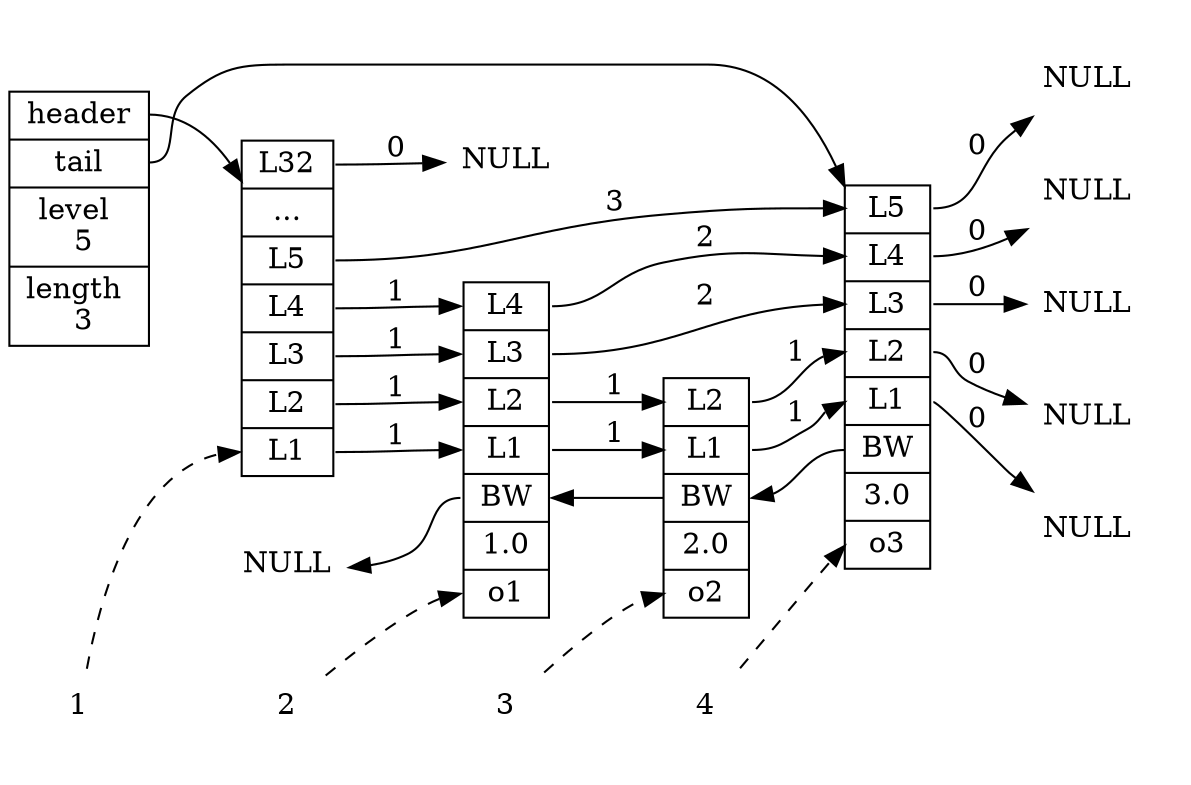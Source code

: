 digraph {

    rankdir = LR;

    node [shape = record, width = "0.5"];

    //

    l [label = " <header> header | <tail> tail | level \n 5 | length \n 3 "];

    subgraph cluster_nodes {

        style = invisible;

        header [label = " <l32> L32 | ... | <l5> L5 | <l4> L4 | <l3> L3 | <l2> L2 | <l1> L1 "];

        bw_null [label = "NULL", shape = plaintext];

        level_null [label = "NULL", shape = plaintext];

        A [label = " <l4> L4 | <l3> L3 | <l2> L2 | <l1> L1 | <backward> BW | 1.0 | <obj> o1 "];

        B [label = " <l2> L2 | <l1> L1 | <backward> BW | 2.0 | <obj> o2 "];

        C [label = " <l5> L5 | <l4> L4 | <l3> L3 | <l2> L2 | <l1> L1 | <backward> BW | 3.0 | <obj> o3 "];

    }

    subgraph cluster_nulls {

        style = invisible;

        n1 [label = "NULL", shape = plaintext];
        n2 [label = "NULL", shape = plaintext];
        n3 [label = "NULL", shape = plaintext];
        n4 [label = "NULL", shape = plaintext];
        n5 [label = "NULL", shape = plaintext];

    }

    //

    l:header -> header;
    l:tail -> C;

    header:l32 -> level_null [label = "0"];
    header:l5 -> C:l5 [label = "3"];
    header:l4 -> A:l4 [label = "1"];
    header:l3 -> A:l3 [label = "1"];
    header:l2 -> A:l2 [label = "1"];
    header:l1 -> A:l1 [label = "1"];

    A:l4 -> C:l4 [label = "2"];
    A:l3 -> C:l3 [label = "2"];
    A:l2 -> B:l2 [label = "1"];
    A:l1 -> B:l1 [label = "1"];

    B:l2 -> C:l2 [label = "1"];
    B:l1 -> C:l1 [label = "1"];

    C:l5 -> n5 [label = "0"];
    C:l4 -> n4 [label = "0"];
    C:l3 -> n3 [label = "0"];
    C:l2 -> n2 [label = "0"];
    C:l1 -> n1 [label = "0"];

    bw_null -> A:backward -> B:backward -> C:backward [dir = back];

    subgraph cluster_delete_step {

        style = invisible;

        node [shape = plaintext];

        one [label = "1"];
        two [label = "2"];
        three [label = "3"];
        four [label = "4"];
    }

    one -> two -> three -> four [style = invis];

    edge [style = dashed];

    one -> header:l1;
    two -> A:obj;
    three -> B:obj;
    four -> C:obj;

}
